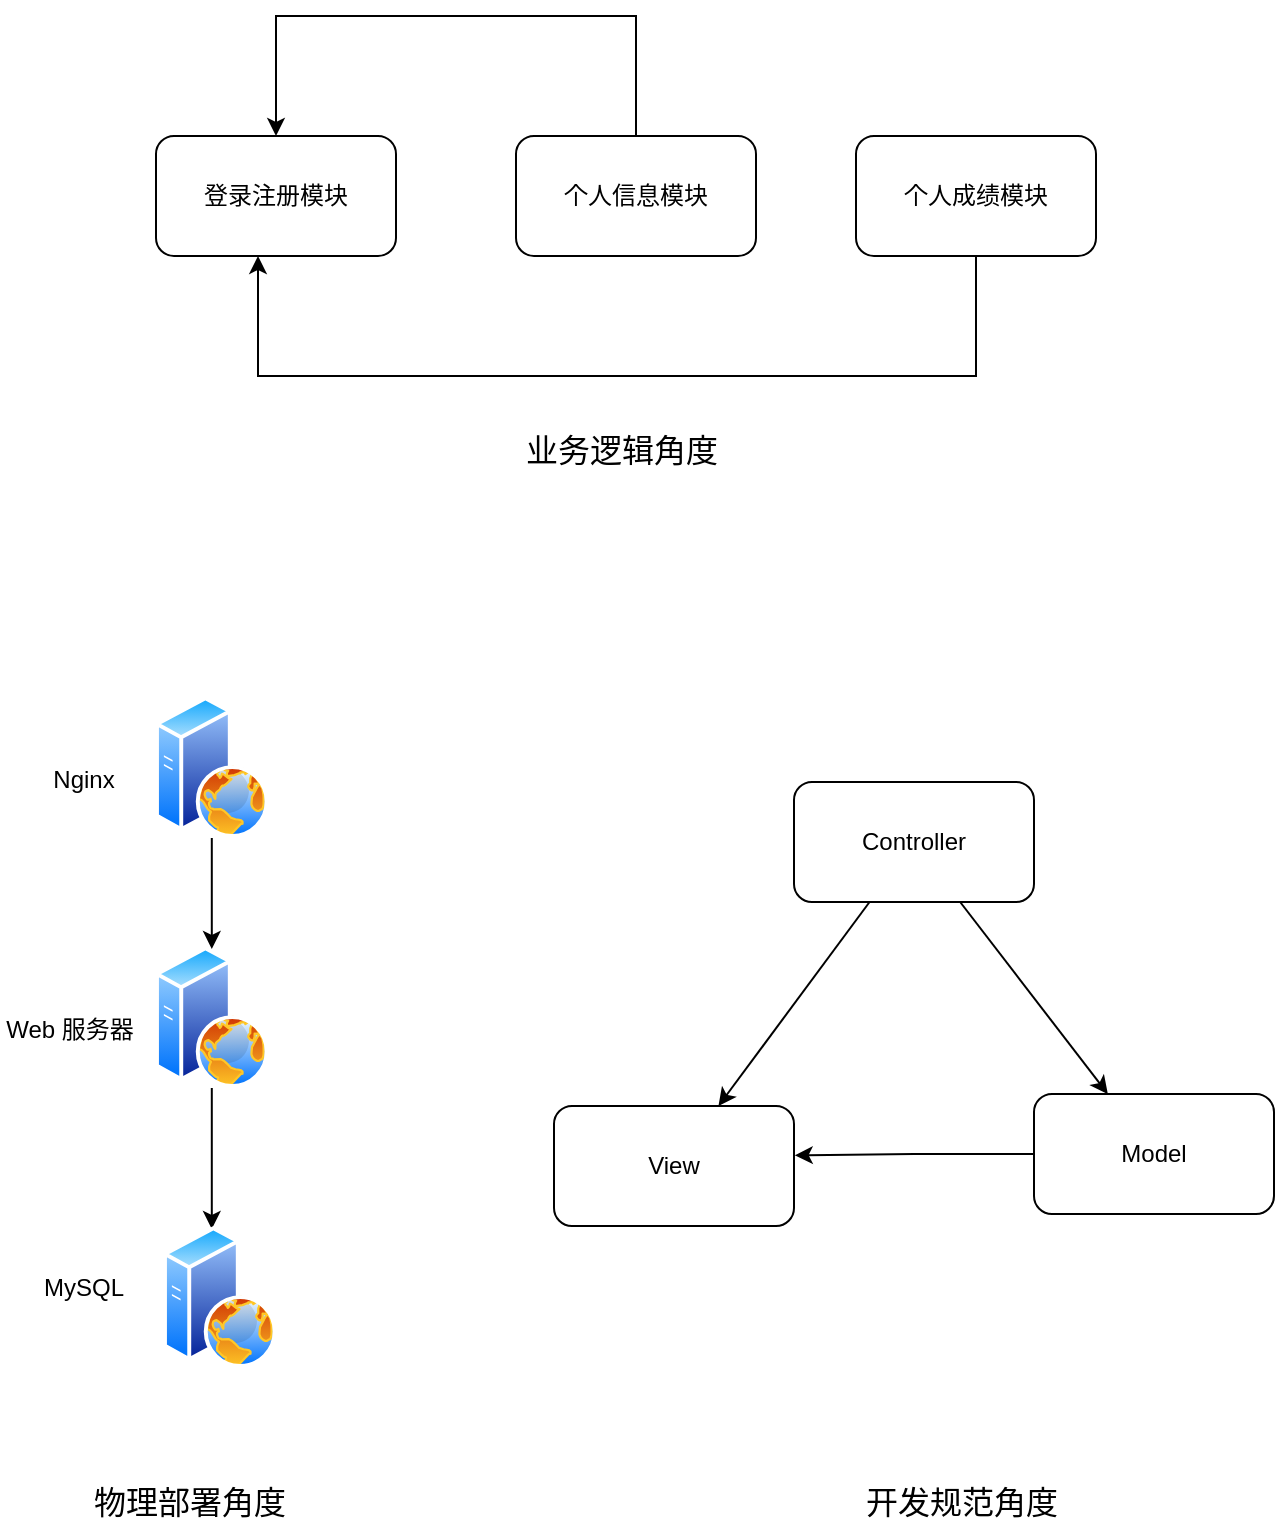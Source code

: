 <mxfile>
    <diagram id="S-Zho3dxcecjQMznpw1U" name="Page-1">
        <mxGraphModel dx="899" dy="830" grid="0" gridSize="10" guides="1" tooltips="1" connect="1" arrows="1" fold="1" page="1" pageScale="1" pageWidth="827" pageHeight="1169" math="0" shadow="0">
            <root>
                <mxCell id="0"/>
                <mxCell id="1" parent="0"/>
                <mxCell id="8" style="edgeStyle=orthogonalEdgeStyle;rounded=0;orthogonalLoop=1;jettySize=auto;html=1;entryX=0.5;entryY=0;entryDx=0;entryDy=0;" edge="1" parent="1" source="2" target="5">
                    <mxGeometry relative="1" as="geometry">
                        <Array as="points">
                            <mxPoint x="421" y="65"/>
                            <mxPoint x="241" y="65"/>
                        </Array>
                    </mxGeometry>
                </mxCell>
                <mxCell id="2" value="个人信息模块" style="rounded=1;whiteSpace=wrap;html=1;" vertex="1" parent="1">
                    <mxGeometry x="361" y="125" width="120" height="60" as="geometry"/>
                </mxCell>
                <mxCell id="7" style="edgeStyle=orthogonalEdgeStyle;rounded=0;orthogonalLoop=1;jettySize=auto;html=1;entryX=0.425;entryY=1;entryDx=0;entryDy=0;entryPerimeter=0;" edge="1" parent="1" source="4" target="5">
                    <mxGeometry relative="1" as="geometry">
                        <Array as="points">
                            <mxPoint x="591" y="245"/>
                            <mxPoint x="232" y="245"/>
                        </Array>
                    </mxGeometry>
                </mxCell>
                <mxCell id="4" value="个人成绩模块" style="rounded=1;whiteSpace=wrap;html=1;" vertex="1" parent="1">
                    <mxGeometry x="531" y="125" width="120" height="60" as="geometry"/>
                </mxCell>
                <mxCell id="5" value="登录注册模块" style="rounded=1;whiteSpace=wrap;html=1;" vertex="1" parent="1">
                    <mxGeometry x="181" y="125" width="120" height="60" as="geometry"/>
                </mxCell>
                <mxCell id="27" style="edgeStyle=orthogonalEdgeStyle;rounded=0;orthogonalLoop=1;jettySize=auto;html=1;" edge="1" parent="1" source="26">
                    <mxGeometry relative="1" as="geometry">
                        <mxPoint x="208.9" y="531.483" as="targetPoint"/>
                    </mxGeometry>
                </mxCell>
                <mxCell id="26" value="" style="aspect=fixed;perimeter=ellipsePerimeter;html=1;align=center;shadow=0;dashed=0;spacingTop=3;image;image=img/lib/active_directory/web_server.svg;" vertex="1" parent="1">
                    <mxGeometry x="180.5" y="405" width="56.8" height="71" as="geometry"/>
                </mxCell>
                <mxCell id="29" style="edgeStyle=orthogonalEdgeStyle;rounded=0;orthogonalLoop=1;jettySize=auto;html=1;" edge="1" parent="1" source="28">
                    <mxGeometry relative="1" as="geometry">
                        <mxPoint x="208.9" y="671.483" as="targetPoint"/>
                    </mxGeometry>
                </mxCell>
                <mxCell id="28" value="" style="aspect=fixed;perimeter=ellipsePerimeter;html=1;align=center;shadow=0;dashed=0;spacingTop=3;image;image=img/lib/active_directory/web_server.svg;" vertex="1" parent="1">
                    <mxGeometry x="180.5" y="530" width="56.8" height="71" as="geometry"/>
                </mxCell>
                <mxCell id="30" value="" style="aspect=fixed;perimeter=ellipsePerimeter;html=1;align=center;shadow=0;dashed=0;spacingTop=3;image;image=img/lib/active_directory/web_server.svg;" vertex="1" parent="1">
                    <mxGeometry x="184.5" y="670" width="56.8" height="71" as="geometry"/>
                </mxCell>
                <mxCell id="31" value="Nginx" style="text;html=1;strokeColor=none;fillColor=none;align=center;verticalAlign=middle;whiteSpace=wrap;rounded=0;" vertex="1" parent="1">
                    <mxGeometry x="124.5" y="437" width="40" height="20" as="geometry"/>
                </mxCell>
                <mxCell id="32" value="Web 服务器" style="text;html=1;strokeColor=none;fillColor=none;align=center;verticalAlign=middle;whiteSpace=wrap;rounded=0;" vertex="1" parent="1">
                    <mxGeometry x="103.5" y="562" width="68" height="19" as="geometry"/>
                </mxCell>
                <mxCell id="33" value="MySQL" style="text;html=1;strokeColor=none;fillColor=none;align=center;verticalAlign=middle;whiteSpace=wrap;rounded=0;" vertex="1" parent="1">
                    <mxGeometry x="124.5" y="691" width="40" height="20" as="geometry"/>
                </mxCell>
                <mxCell id="37" style="edgeStyle=orthogonalEdgeStyle;rounded=0;orthogonalLoop=1;jettySize=auto;html=1;entryX=1.003;entryY=0.411;entryDx=0;entryDy=0;entryPerimeter=0;" edge="1" parent="1" source="34" target="35">
                    <mxGeometry relative="1" as="geometry"/>
                </mxCell>
                <mxCell id="34" value="Model" style="rounded=1;whiteSpace=wrap;html=1;" vertex="1" parent="1">
                    <mxGeometry x="620" y="604" width="120" height="60" as="geometry"/>
                </mxCell>
                <mxCell id="35" value="View" style="rounded=1;whiteSpace=wrap;html=1;" vertex="1" parent="1">
                    <mxGeometry x="380" y="610" width="120" height="60" as="geometry"/>
                </mxCell>
                <mxCell id="38" style="rounded=0;orthogonalLoop=1;jettySize=auto;html=1;" edge="1" parent="1" source="36" target="34">
                    <mxGeometry relative="1" as="geometry"/>
                </mxCell>
                <mxCell id="39" style="rounded=0;orthogonalLoop=1;jettySize=auto;html=1;" edge="1" parent="1" source="36" target="35">
                    <mxGeometry relative="1" as="geometry"/>
                </mxCell>
                <mxCell id="36" value="Controller" style="rounded=1;whiteSpace=wrap;html=1;" vertex="1" parent="1">
                    <mxGeometry x="500" y="448" width="120" height="60" as="geometry"/>
                </mxCell>
                <mxCell id="40" value="业务逻辑角度" style="text;html=1;strokeColor=none;fillColor=none;align=center;verticalAlign=middle;whiteSpace=wrap;rounded=0;fontSize=16;" vertex="1" parent="1">
                    <mxGeometry x="359" y="268" width="110" height="28" as="geometry"/>
                </mxCell>
                <mxCell id="41" value="物理部署角度" style="text;html=1;strokeColor=none;fillColor=none;align=center;verticalAlign=middle;whiteSpace=wrap;rounded=0;fontSize=16;" vertex="1" parent="1">
                    <mxGeometry x="143" y="794" width="110" height="28" as="geometry"/>
                </mxCell>
                <mxCell id="42" value="开发规范角度" style="text;html=1;strokeColor=none;fillColor=none;align=center;verticalAlign=middle;whiteSpace=wrap;rounded=0;fontSize=16;" vertex="1" parent="1">
                    <mxGeometry x="529" y="794" width="110" height="28" as="geometry"/>
                </mxCell>
            </root>
        </mxGraphModel>
    </diagram>
</mxfile>